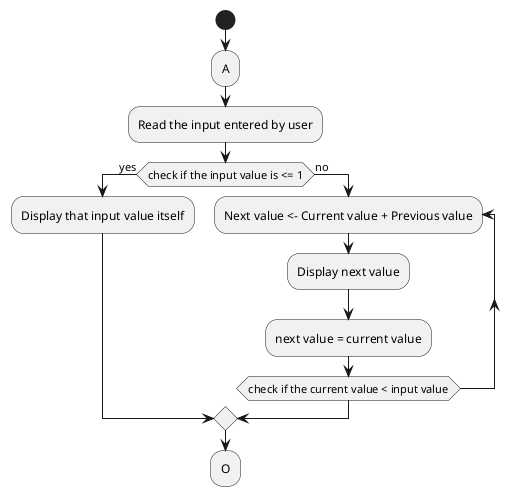 @startuml

start

:A;
:Read the input entered by user;
if (check if the input value is <= 1) then (yes)
:Display that input value itself;
else (no)
repeat :Next value <- Current value + Previous value;
:Display next value;
:next value = current value;
repeat while (check if the current value < input value);
endif
:O;

@enduml